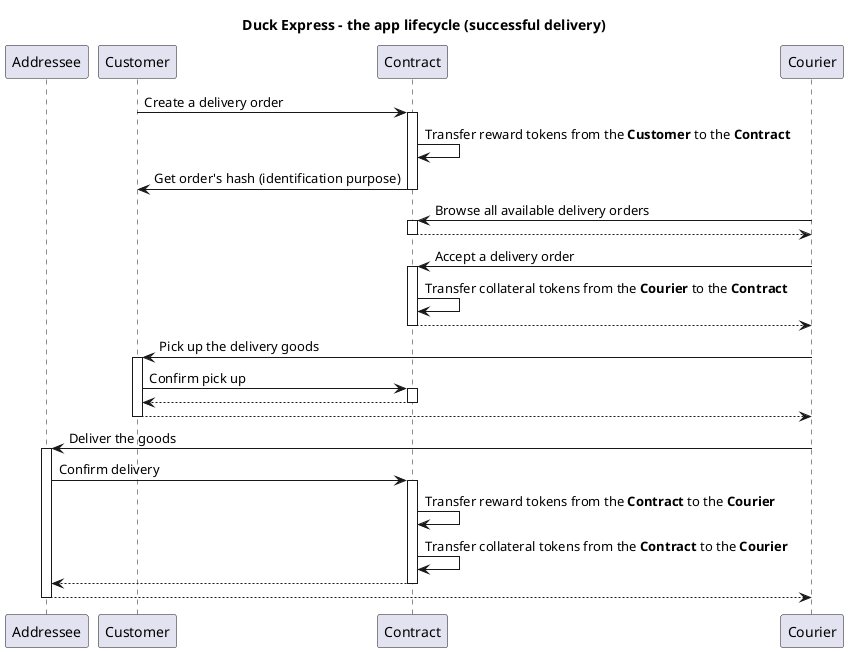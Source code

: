 @startuml
title Duck Express - the app lifecycle (successful delivery)

participant "Addressee" as addressee
participant "Customer" as customer
participant "Contract" as contract
participant "Courier" as courier

customer -> contract: Create a delivery order
activate contract
contract -> contract: Transfer reward tokens from the <b>Customer</b> to the <b>Contract</b>
contract -> customer: Get order's hash (identification purpose)
deactivate

courier -> contract: Browse all available delivery orders
activate contract
return

courier -> contract: Accept a delivery order
activate contract
contract -> contract: Transfer collateral tokens from the <b>Courier</b> to the <b>Contract</b>
return

courier -> customer: Pick up the delivery goods
activate customer
customer -> contract: Confirm pick up
activate contract
return
return

courier -> addressee: Deliver the goods
activate addressee
addressee -> contract: Confirm delivery
activate contract
contract -> contract: Transfer reward tokens from the <b>Contract</b> to the <b>Courier</b>
contract -> contract: Transfer collateral tokens from the <b>Contract</b> to the <b>Courier</b>
return
return

@enduml

